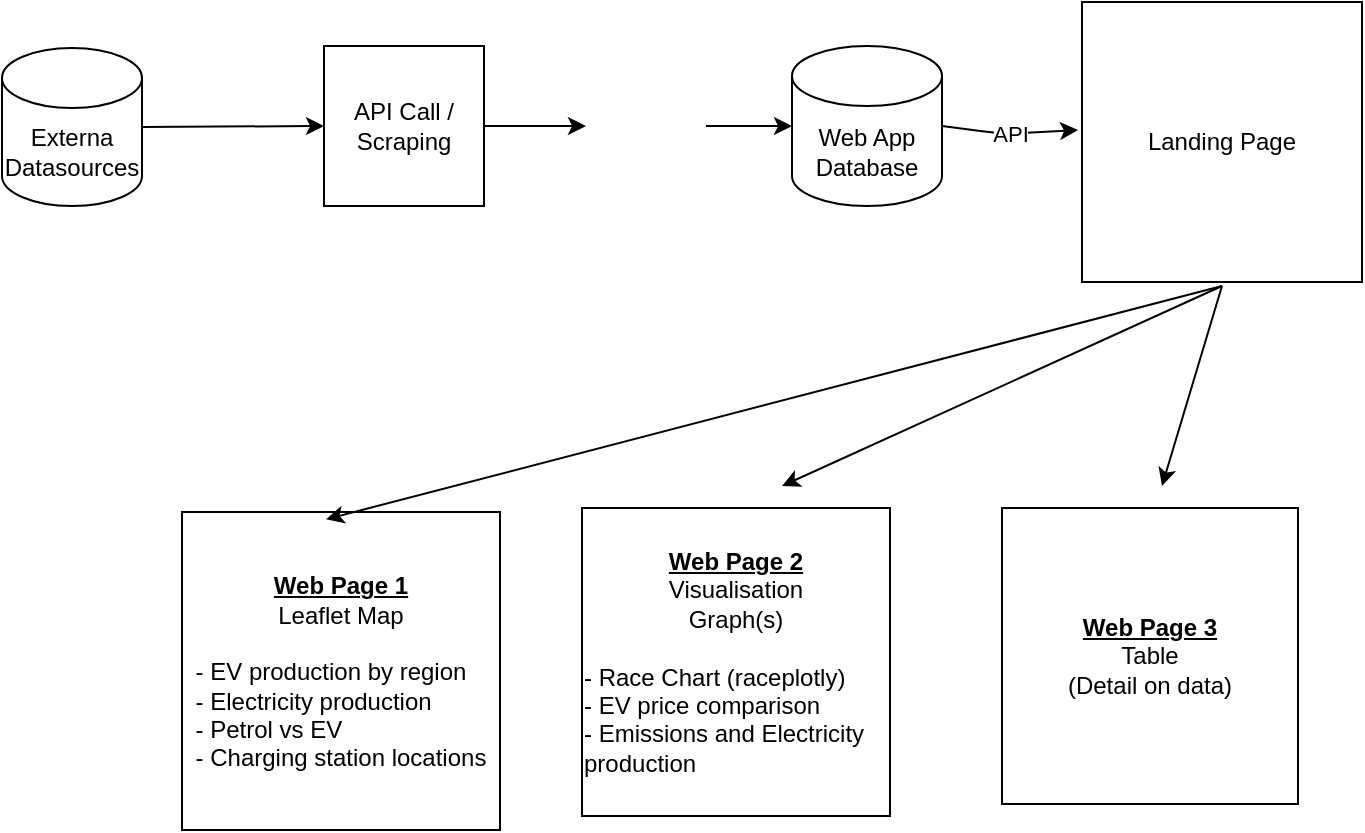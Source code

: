 <mxfile version="14.2.7" type="github">
  <diagram id="8ZXVvmgjRNupLooyycMh" name="Page-1">
    <mxGraphModel dx="782" dy="478" grid="1" gridSize="10" guides="1" tooltips="1" connect="1" arrows="1" fold="1" page="1" pageScale="1" pageWidth="827" pageHeight="1169" math="0" shadow="0">
      <root>
        <mxCell id="0" />
        <mxCell id="1" parent="0" />
        <mxCell id="NxfXi9mGFPEfSR7ivn9f-1" value="API Call / Scraping" style="whiteSpace=wrap;html=1;aspect=fixed;" vertex="1" parent="1">
          <mxGeometry x="201" y="40" width="80" height="80" as="geometry" />
        </mxCell>
        <mxCell id="NxfXi9mGFPEfSR7ivn9f-2" value="Externa Datasources" style="shape=cylinder3;whiteSpace=wrap;html=1;boundedLbl=1;backgroundOutline=1;size=15;" vertex="1" parent="1">
          <mxGeometry x="40" y="41" width="70" height="79" as="geometry" />
        </mxCell>
        <mxCell id="NxfXi9mGFPEfSR7ivn9f-3" value="" style="endArrow=classic;html=1;entryX=0;entryY=0.5;entryDx=0;entryDy=0;exitX=1;exitY=0.5;exitDx=0;exitDy=0;exitPerimeter=0;" edge="1" parent="1" source="NxfXi9mGFPEfSR7ivn9f-2" target="NxfXi9mGFPEfSR7ivn9f-1">
          <mxGeometry width="50" height="50" relative="1" as="geometry">
            <mxPoint x="100" y="110" as="sourcePoint" />
            <mxPoint x="150" y="60" as="targetPoint" />
          </mxGeometry>
        </mxCell>
        <mxCell id="NxfXi9mGFPEfSR7ivn9f-4" value="" style="shape=image;html=1;verticalAlign=top;verticalLabelPosition=bottom;labelBackgroundColor=#ffffff;imageAspect=0;aspect=fixed;image=https://cdn4.iconfinder.com/data/icons/scripting-and-programming-languages/512/js-128.png" vertex="1" parent="1">
          <mxGeometry x="648" y="180" width="40" height="40" as="geometry" />
        </mxCell>
        <mxCell id="NxfXi9mGFPEfSR7ivn9f-5" value="&lt;b&gt;&lt;u&gt;Web Page 1&lt;/u&gt;&lt;/b&gt;&lt;br&gt;Leaflet Map&lt;br&gt;&lt;br&gt;&lt;div style=&quot;text-align: left&quot;&gt;&lt;span&gt;- EV production by region&lt;/span&gt;&lt;/div&gt;&lt;div style=&quot;text-align: left&quot;&gt;&lt;span&gt;- Electricity production&amp;nbsp;&lt;/span&gt;&lt;/div&gt;&lt;div style=&quot;text-align: left&quot;&gt;&lt;span&gt;- Petrol vs EV&lt;/span&gt;&lt;/div&gt;&lt;div style=&quot;text-align: left&quot;&gt;&lt;span&gt;- Charging station locations&lt;/span&gt;&lt;/div&gt;" style="whiteSpace=wrap;html=1;aspect=fixed;" vertex="1" parent="1">
          <mxGeometry x="130" y="273" width="159" height="159" as="geometry" />
        </mxCell>
        <mxCell id="NxfXi9mGFPEfSR7ivn9f-6" value="&lt;b&gt;&lt;u&gt;Web Page 3&lt;/u&gt;&lt;/b&gt;&lt;br&gt;Table&lt;br&gt;(Detail on data)" style="whiteSpace=wrap;html=1;aspect=fixed;" vertex="1" parent="1">
          <mxGeometry x="540" y="271" width="148" height="148" as="geometry" />
        </mxCell>
        <mxCell id="NxfXi9mGFPEfSR7ivn9f-7" value="&lt;b&gt;&lt;u&gt;Web Page 2&lt;/u&gt;&lt;/b&gt;&lt;br&gt;Visualisation&lt;br&gt;Graph(s)&lt;br&gt;&lt;br&gt;&lt;div style=&quot;text-align: left&quot;&gt;&lt;span&gt;- Race Chart (raceplotly)&lt;/span&gt;&lt;/div&gt;&lt;div style=&quot;text-align: left&quot;&gt;&lt;span&gt;- EV price comparison&lt;/span&gt;&lt;/div&gt;&lt;div style=&quot;text-align: left&quot;&gt;&lt;span&gt;- Emissions and Electricity production&amp;nbsp;&lt;/span&gt;&lt;/div&gt;" style="whiteSpace=wrap;html=1;aspect=fixed;" vertex="1" parent="1">
          <mxGeometry x="330" y="271" width="154" height="154" as="geometry" />
        </mxCell>
        <mxCell id="NxfXi9mGFPEfSR7ivn9f-8" value="Web App Database" style="shape=cylinder3;whiteSpace=wrap;html=1;boundedLbl=1;backgroundOutline=1;size=15;" vertex="1" parent="1">
          <mxGeometry x="435" y="40" width="75" height="80" as="geometry" />
        </mxCell>
        <mxCell id="NxfXi9mGFPEfSR7ivn9f-9" value="Landing Page" style="whiteSpace=wrap;html=1;aspect=fixed;" vertex="1" parent="1">
          <mxGeometry x="580" y="18" width="140" height="140" as="geometry" />
        </mxCell>
        <mxCell id="NxfXi9mGFPEfSR7ivn9f-10" value="" style="shape=image;html=1;verticalAlign=top;verticalLabelPosition=bottom;labelBackgroundColor=#ffffff;imageAspect=0;aspect=fixed;image=https://cdn3.iconfinder.com/data/icons/logos-and-brands-adobe/512/267_Python-128.png" vertex="1" parent="1">
          <mxGeometry x="332" y="50" width="60" height="60" as="geometry" />
        </mxCell>
        <mxCell id="NxfXi9mGFPEfSR7ivn9f-11" value="" style="endArrow=classic;html=1;exitX=1;exitY=0.5;exitDx=0;exitDy=0;entryX=0;entryY=0.5;entryDx=0;entryDy=0;" edge="1" parent="1" source="NxfXi9mGFPEfSR7ivn9f-1" target="NxfXi9mGFPEfSR7ivn9f-10">
          <mxGeometry width="50" height="50" relative="1" as="geometry">
            <mxPoint x="280" y="110" as="sourcePoint" />
            <mxPoint x="330" y="60" as="targetPoint" />
          </mxGeometry>
        </mxCell>
        <mxCell id="NxfXi9mGFPEfSR7ivn9f-12" value="API" style="endArrow=classic;html=1;exitX=1;exitY=0.5;exitDx=0;exitDy=0;exitPerimeter=0;entryX=-0.014;entryY=0.457;entryDx=0;entryDy=0;entryPerimeter=0;" edge="1" parent="1" source="NxfXi9mGFPEfSR7ivn9f-8" target="NxfXi9mGFPEfSR7ivn9f-9">
          <mxGeometry width="50" height="50" relative="1" as="geometry">
            <mxPoint x="510" y="110" as="sourcePoint" />
            <mxPoint x="560" y="60" as="targetPoint" />
            <Array as="points">
              <mxPoint x="540" y="84" />
            </Array>
          </mxGeometry>
        </mxCell>
        <mxCell id="NxfXi9mGFPEfSR7ivn9f-13" value="" style="endArrow=classic;html=1;exitX=1;exitY=0.5;exitDx=0;exitDy=0;entryX=0;entryY=0.5;entryDx=0;entryDy=0;entryPerimeter=0;" edge="1" parent="1" source="NxfXi9mGFPEfSR7ivn9f-10" target="NxfXi9mGFPEfSR7ivn9f-8">
          <mxGeometry width="50" height="50" relative="1" as="geometry">
            <mxPoint x="380" y="110" as="sourcePoint" />
            <mxPoint x="430" y="60" as="targetPoint" />
          </mxGeometry>
        </mxCell>
        <mxCell id="NxfXi9mGFPEfSR7ivn9f-15" value="" style="endArrow=classic;html=1;entryX=0.453;entryY=0.023;entryDx=0;entryDy=0;entryPerimeter=0;" edge="1" parent="1" target="NxfXi9mGFPEfSR7ivn9f-5">
          <mxGeometry width="50" height="50" relative="1" as="geometry">
            <mxPoint x="650" y="160" as="sourcePoint" />
            <mxPoint x="430" y="260" as="targetPoint" />
          </mxGeometry>
        </mxCell>
        <mxCell id="NxfXi9mGFPEfSR7ivn9f-16" value="" style="endArrow=classic;html=1;" edge="1" parent="1">
          <mxGeometry width="50" height="50" relative="1" as="geometry">
            <mxPoint x="650" y="160" as="sourcePoint" />
            <mxPoint x="430" y="260" as="targetPoint" />
          </mxGeometry>
        </mxCell>
        <mxCell id="NxfXi9mGFPEfSR7ivn9f-17" value="" style="endArrow=classic;html=1;" edge="1" parent="1">
          <mxGeometry width="50" height="50" relative="1" as="geometry">
            <mxPoint x="650" y="160" as="sourcePoint" />
            <mxPoint x="620" y="260" as="targetPoint" />
          </mxGeometry>
        </mxCell>
      </root>
    </mxGraphModel>
  </diagram>
</mxfile>

